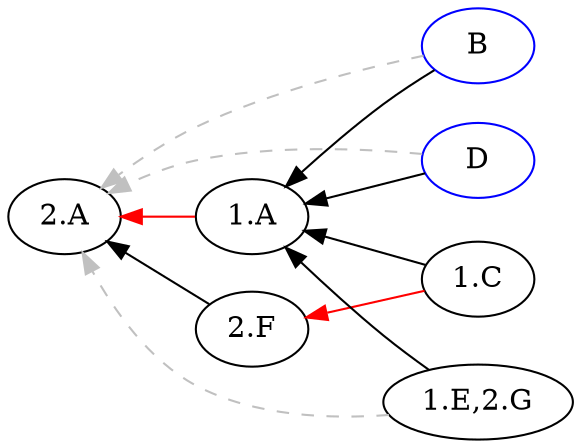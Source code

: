 digraph {

rankdir = RL

"B" [color=blue];
"D" [color=blue];
"B" [color=blue];
"D" [color=blue];
"1.C" -> "1.A" [style=filled, color=black];
"2.F" -> "2.A" [style=filled, color=black];
"1.A" -> "2.A" [style=filled, color=red];
"1.C" -> "2.F" [style=filled, color=red];
"B" -> "1.A" [style=filled, color=black];
"D" -> "1.A" [style=filled, color=black];
"1.E,2.G" -> "1.A" [style=filled, color=black];
"B" -> "2.A" [style=dashed, color=grey];
"D" -> "2.A" [style=dashed, color=grey];
"1.E,2.G" -> "2.A" [style=dashed, color=grey];
}
